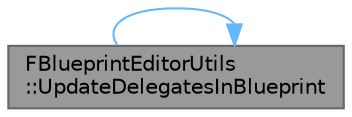 digraph "FBlueprintEditorUtils::UpdateDelegatesInBlueprint"
{
 // INTERACTIVE_SVG=YES
 // LATEX_PDF_SIZE
  bgcolor="transparent";
  edge [fontname=Helvetica,fontsize=10,labelfontname=Helvetica,labelfontsize=10];
  node [fontname=Helvetica,fontsize=10,shape=box,height=0.2,width=0.4];
  rankdir="LR";
  Node1 [id="Node000001",label="FBlueprintEditorUtils\l::UpdateDelegatesInBlueprint",height=0.2,width=0.4,color="gray40", fillcolor="grey60", style="filled", fontcolor="black",tooltip="Updates sources of delegates."];
  Node1 -> Node1 [id="edge1_Node000001_Node000001",color="steelblue1",style="solid",tooltip=" "];
}
